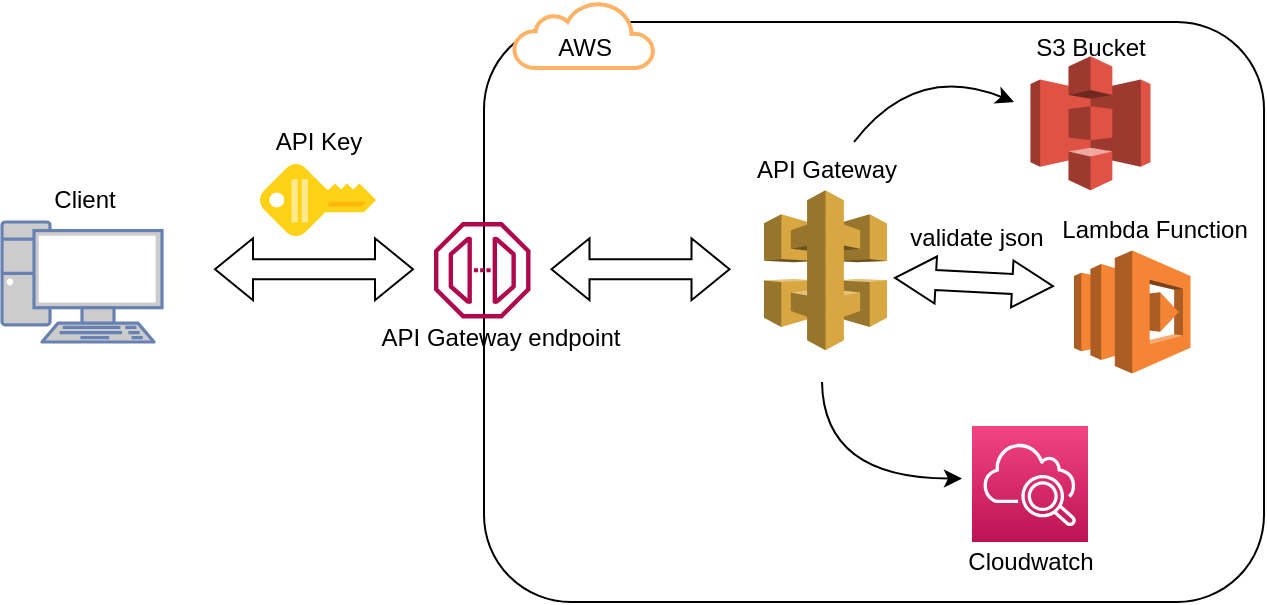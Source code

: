 <mxfile version="19.0.2" type="github">
  <diagram id="6P3FIm2r0GDA6tXvAjxY" name="Page-1">
    <mxGraphModel dx="1239" dy="588" grid="1" gridSize="10" guides="1" tooltips="1" connect="1" arrows="1" fold="1" page="1" pageScale="1" pageWidth="827" pageHeight="1169" math="0" shadow="0">
      <root>
        <mxCell id="0" />
        <mxCell id="1" parent="0" />
        <mxCell id="n9D6QChpnzas4zdLpkA4-11" value="" style="rounded=1;whiteSpace=wrap;html=1;" parent="1" vertex="1">
          <mxGeometry x="245" y="210" width="390" height="290" as="geometry" />
        </mxCell>
        <mxCell id="n9D6QChpnzas4zdLpkA4-13" value="" style="html=1;verticalLabelPosition=bottom;align=center;labelBackgroundColor=#ffffff;verticalAlign=top;strokeWidth=2;strokeColor=#FFB366;shadow=0;dashed=0;shape=mxgraph.ios7.icons.cloud;" parent="1" vertex="1">
          <mxGeometry x="260" y="200" width="70" height="33" as="geometry" />
        </mxCell>
        <mxCell id="n9D6QChpnzas4zdLpkA4-14" value="AWS" style="text;html=1;align=center;verticalAlign=middle;resizable=0;points=[];autosize=1;strokeColor=none;fillColor=none;" parent="1" vertex="1">
          <mxGeometry x="275" y="213" width="40" height="20" as="geometry" />
        </mxCell>
        <mxCell id="n9D6QChpnzas4zdLpkA4-15" value="" style="fontColor=#0066CC;verticalAlign=top;verticalLabelPosition=bottom;labelPosition=center;align=center;html=1;outlineConnect=0;fillColor=#CCCCCC;strokeColor=#6881B3;gradientColor=none;gradientDirection=north;strokeWidth=2;shape=mxgraph.networks.pc;" parent="1" vertex="1">
          <mxGeometry x="4" y="310" width="80" height="60" as="geometry" />
        </mxCell>
        <mxCell id="n9D6QChpnzas4zdLpkA4-16" value="" style="shape=flexArrow;endArrow=classic;startArrow=classic;html=1;rounded=0;" parent="1" edge="1">
          <mxGeometry width="100" height="100" relative="1" as="geometry">
            <mxPoint x="110" y="333.63" as="sourcePoint" />
            <mxPoint x="210" y="333.63" as="targetPoint" />
          </mxGeometry>
        </mxCell>
        <mxCell id="n9D6QChpnzas4zdLpkA4-17" value="" style="sketch=0;aspect=fixed;html=1;points=[];align=center;image;fontSize=12;image=img/lib/mscae/Key.svg;strokeColor=#FFB366;rotation=-90;" parent="1" vertex="1">
          <mxGeometry x="144" y="270" width="36" height="58.06" as="geometry" />
        </mxCell>
        <mxCell id="n9D6QChpnzas4zdLpkA4-7" value="" style="sketch=0;outlineConnect=0;fontColor=#232F3E;gradientColor=none;fillColor=#B0084D;strokeColor=none;dashed=0;verticalLabelPosition=bottom;verticalAlign=top;align=center;html=1;fontSize=12;fontStyle=0;aspect=fixed;pointerEvents=1;shape=mxgraph.aws4.endpoint;" parent="1" vertex="1">
          <mxGeometry x="220" y="310" width="48.25" height="48.25" as="geometry" />
        </mxCell>
        <mxCell id="n9D6QChpnzas4zdLpkA4-8" value="API Gateway endpoint" style="text;html=1;align=center;verticalAlign=middle;resizable=0;points=[];autosize=1;strokeColor=none;fillColor=none;" parent="1" vertex="1">
          <mxGeometry x="188.25" y="358.25" width="130" height="20" as="geometry" />
        </mxCell>
        <mxCell id="n9D6QChpnzas4zdLpkA4-18" value="Client" style="text;html=1;align=center;verticalAlign=middle;resizable=0;points=[];autosize=1;strokeColor=none;fillColor=none;" parent="1" vertex="1">
          <mxGeometry x="20" y="289.03" width="50" height="20" as="geometry" />
        </mxCell>
        <mxCell id="n9D6QChpnzas4zdLpkA4-19" value="API Key" style="text;html=1;align=center;verticalAlign=middle;resizable=0;points=[];autosize=1;strokeColor=none;fillColor=none;" parent="1" vertex="1">
          <mxGeometry x="132" y="260" width="60" height="20" as="geometry" />
        </mxCell>
        <mxCell id="n9D6QChpnzas4zdLpkA4-20" value="" style="shape=flexArrow;endArrow=classic;startArrow=classic;html=1;rounded=0;" parent="1" edge="1">
          <mxGeometry width="100" height="100" relative="1" as="geometry">
            <mxPoint x="278.25" y="333.63" as="sourcePoint" />
            <mxPoint x="368.25" y="333.63" as="targetPoint" />
          </mxGeometry>
        </mxCell>
        <mxCell id="n9D6QChpnzas4zdLpkA4-3" value="" style="outlineConnect=0;dashed=0;verticalLabelPosition=bottom;verticalAlign=top;align=center;html=1;shape=mxgraph.aws3.api_gateway;fillColor=#D9A741;gradientColor=none;" parent="1" vertex="1">
          <mxGeometry x="385" y="294.13" width="61.5" height="80" as="geometry" />
        </mxCell>
        <mxCell id="n9D6QChpnzas4zdLpkA4-4" value="API Gateway" style="text;html=1;align=center;verticalAlign=middle;resizable=0;points=[];autosize=1;strokeColor=none;fillColor=none;" parent="1" vertex="1">
          <mxGeometry x="370.75" y="274.13" width="90" height="20" as="geometry" />
        </mxCell>
        <mxCell id="n9D6QChpnzas4zdLpkA4-22" value="" style="sketch=0;points=[[0,0,0],[0.25,0,0],[0.5,0,0],[0.75,0,0],[1,0,0],[0,1,0],[0.25,1,0],[0.5,1,0],[0.75,1,0],[1,1,0],[0,0.25,0],[0,0.5,0],[0,0.75,0],[1,0.25,0],[1,0.5,0],[1,0.75,0]];points=[[0,0,0],[0.25,0,0],[0.5,0,0],[0.75,0,0],[1,0,0],[0,1,0],[0.25,1,0],[0.5,1,0],[0.75,1,0],[1,1,0],[0,0.25,0],[0,0.5,0],[0,0.75,0],[1,0.25,0],[1,0.5,0],[1,0.75,0]];outlineConnect=0;fontColor=#232F3E;gradientColor=#F34482;gradientDirection=north;fillColor=#BC1356;strokeColor=#ffffff;dashed=0;verticalLabelPosition=bottom;verticalAlign=top;align=center;html=1;fontSize=12;fontStyle=0;aspect=fixed;shape=mxgraph.aws4.resourceIcon;resIcon=mxgraph.aws4.cloudwatch_2;" parent="1" vertex="1">
          <mxGeometry x="489" y="412" width="58" height="58" as="geometry" />
        </mxCell>
        <mxCell id="n9D6QChpnzas4zdLpkA4-10" value="Cloudwatch" style="text;html=1;align=center;verticalAlign=middle;resizable=0;points=[];autosize=1;strokeColor=none;fillColor=none;" parent="1" vertex="1">
          <mxGeometry x="478" y="470" width="80" height="20" as="geometry" />
        </mxCell>
        <mxCell id="n9D6QChpnzas4zdLpkA4-1" value="" style="outlineConnect=0;dashed=0;verticalLabelPosition=bottom;verticalAlign=top;align=center;html=1;shape=mxgraph.aws3.s3;fillColor=#E05243;gradientColor=none;" parent="1" vertex="1">
          <mxGeometry x="518.25" y="227.13" width="60" height="67" as="geometry" />
        </mxCell>
        <mxCell id="n9D6QChpnzas4zdLpkA4-2" value="S3 Bucket" style="text;html=1;align=center;verticalAlign=middle;resizable=0;points=[];autosize=1;strokeColor=none;fillColor=none;" parent="1" vertex="1">
          <mxGeometry x="513.25" y="213" width="70" height="20" as="geometry" />
        </mxCell>
        <mxCell id="n9D6QChpnzas4zdLpkA4-24" value="" style="curved=1;endArrow=classic;html=1;rounded=0;" parent="1" edge="1">
          <mxGeometry width="50" height="50" relative="1" as="geometry">
            <mxPoint x="414" y="390" as="sourcePoint" />
            <mxPoint x="484" y="438.25" as="targetPoint" />
            <Array as="points">
              <mxPoint x="414.75" y="438.25" />
            </Array>
          </mxGeometry>
        </mxCell>
        <mxCell id="n9D6QChpnzas4zdLpkA4-25" value="" style="curved=1;endArrow=classic;html=1;rounded=0;" parent="1" edge="1">
          <mxGeometry width="50" height="50" relative="1" as="geometry">
            <mxPoint x="430" y="270" as="sourcePoint" />
            <mxPoint x="510" y="250" as="targetPoint" />
            <Array as="points">
              <mxPoint x="460.75" y="230" />
            </Array>
          </mxGeometry>
        </mxCell>
        <mxCell id="pQMU_lWyYAscjyAWcqUc-1" value="" style="outlineConnect=0;dashed=0;verticalLabelPosition=bottom;verticalAlign=top;align=center;html=1;shape=mxgraph.aws3.lambda;fillColor=#F58534;gradientColor=none;" vertex="1" parent="1">
          <mxGeometry x="540" y="324.25" width="58.25" height="61.5" as="geometry" />
        </mxCell>
        <mxCell id="pQMU_lWyYAscjyAWcqUc-2" value="Lambda Function" style="text;html=1;align=center;verticalAlign=middle;resizable=0;points=[];autosize=1;strokeColor=none;fillColor=none;" vertex="1" parent="1">
          <mxGeometry x="525" y="304.25" width="110" height="20" as="geometry" />
        </mxCell>
        <mxCell id="pQMU_lWyYAscjyAWcqUc-4" value="" style="shape=flexArrow;endArrow=classic;startArrow=classic;html=1;rounded=0;startWidth=12.5;startSize=6.467;endWidth=12.5;endSize=6.467;" edge="1" parent="1">
          <mxGeometry width="100" height="100" relative="1" as="geometry">
            <mxPoint x="450" y="337.93" as="sourcePoint" />
            <mxPoint x="530" y="342.06" as="targetPoint" />
          </mxGeometry>
        </mxCell>
        <mxCell id="pQMU_lWyYAscjyAWcqUc-5" value="validate json" style="text;html=1;align=center;verticalAlign=middle;resizable=0;points=[];autosize=1;strokeColor=none;fillColor=none;rotation=0;" vertex="1" parent="1">
          <mxGeometry x="450.75" y="308.06" width="80" height="20" as="geometry" />
        </mxCell>
      </root>
    </mxGraphModel>
  </diagram>
</mxfile>
